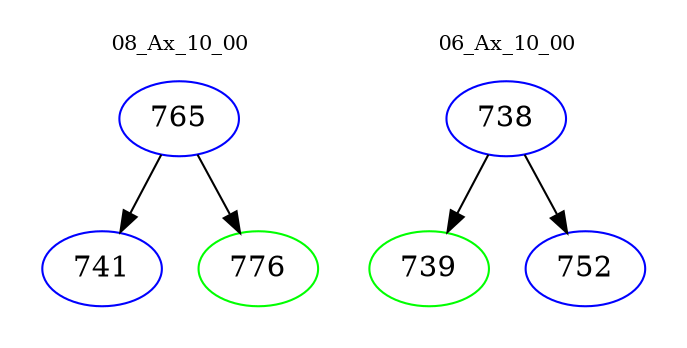 digraph{
subgraph cluster_0 {
color = white
label = "08_Ax_10_00";
fontsize=10;
T0_765 [label="765", color="blue"]
T0_765 -> T0_741 [color="black"]
T0_741 [label="741", color="blue"]
T0_765 -> T0_776 [color="black"]
T0_776 [label="776", color="green"]
}
subgraph cluster_1 {
color = white
label = "06_Ax_10_00";
fontsize=10;
T1_738 [label="738", color="blue"]
T1_738 -> T1_739 [color="black"]
T1_739 [label="739", color="green"]
T1_738 -> T1_752 [color="black"]
T1_752 [label="752", color="blue"]
}
}
